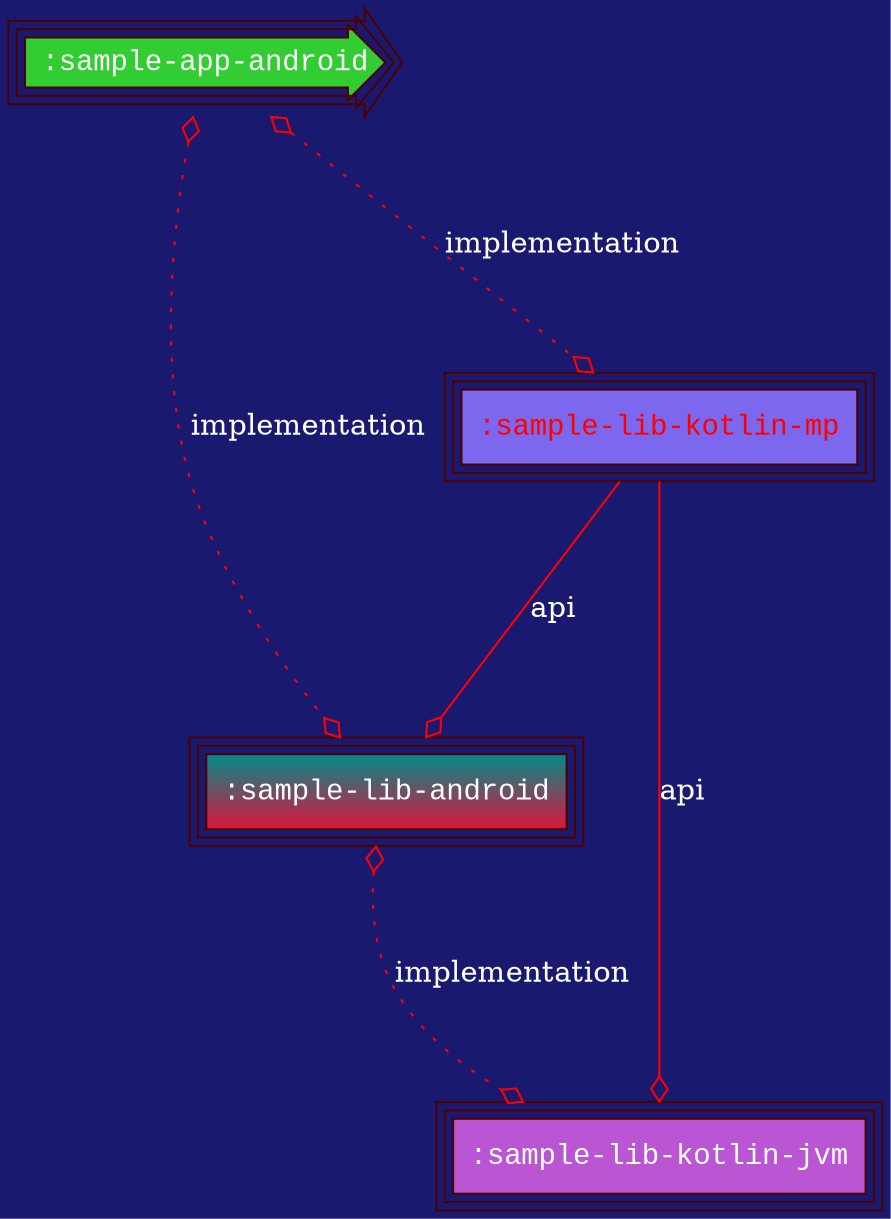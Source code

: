 digraph {
  edge [arrowhead="ediamond",arrowtail="none",fontcolor="white",labelfloat="false",color="red"]
  graph [layout="dot",bgcolor="MidnightBlue",fontsize="30",rankdir="TB",ranksep="1.5"]
  node [fontname="Courier New",peripheries="3",style="filled",shape="box",color="#4C0000",fontcolor="white"]
  ":sample-app-android" [shape="rarrow",style="radial",fillcolor="limegreen"]
  ":sample-lib-android" [gradientangle="90",fillcolor="crimson:cyan4"]
  ":sample-lib-kotlin-jvm" [fillcolor="mediumorchid"]
  ":sample-lib-kotlin-mp" [fontcolor="red",fillcolor="mediumslateblue"]
  ":sample-app-android" -> ":sample-lib-android" [style="dotted",label="implementation",dir="both",arrowtail="ediamond"]
  ":sample-app-android" -> ":sample-lib-kotlin-mp" [style="dotted",label="implementation",dir="both",arrowtail="ediamond"]
  ":sample-lib-android" -> ":sample-lib-kotlin-jvm" [style="dotted",label="implementation",dir="both",arrowtail="ediamond"]
  ":sample-lib-kotlin-mp" -> ":sample-lib-android" [style="solid",label="api",weight="5"]
  ":sample-lib-kotlin-mp" -> ":sample-lib-kotlin-jvm" [style="solid",label="api",weight="5"]
}
